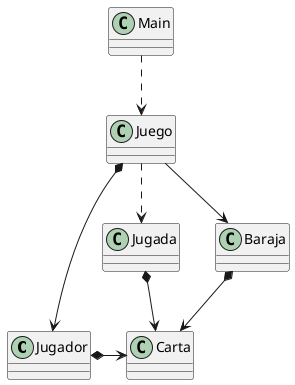 @startuml
class Jugador {
}
class Carta {
}
class Juego {
}
class Baraja {
}
class Main {
}
class Jugada {
}
Main .down.> Juego
Juego --> Baraja
Juego *-down-> Jugador
Juego ..> Jugada
Jugador *-> Carta
Jugada *-> Carta
Baraja *-down-> Carta
@enduml